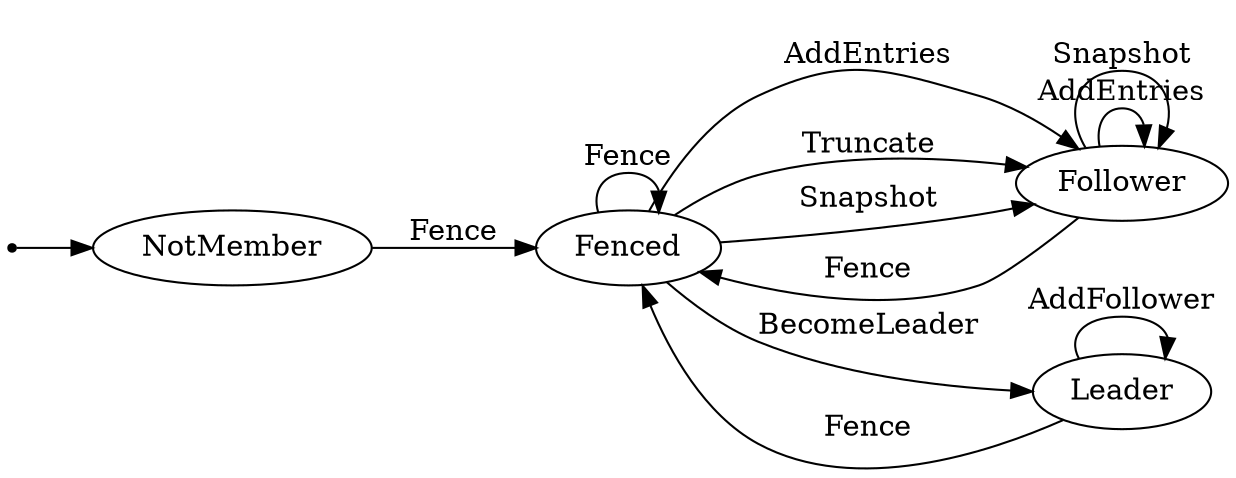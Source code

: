 

digraph StateDiagram {
    rankdir=LR;

    Start [shape = "point"]
    Start -> NotMember
    NotMember -> Fenced [label = "Fence"]

    Fenced -> Fenced [label = "Fence"];
    Fenced -> Follower [label = "AddEntries"]
    Fenced -> Follower [label = "Truncate"]

    Follower -> Fenced [label = "Fence"]
    Leader -> Fenced [label = "Fence"]
    Leader -> Leader [label = "AddFollower"]
    Follower -> Follower [label = "AddEntries"]
    Fenced -> Leader [label = "BecomeLeader"]

    Fenced -> Follower [label = "Snapshot"]
    Follower -> Follower [label = "Snapshot"]
}